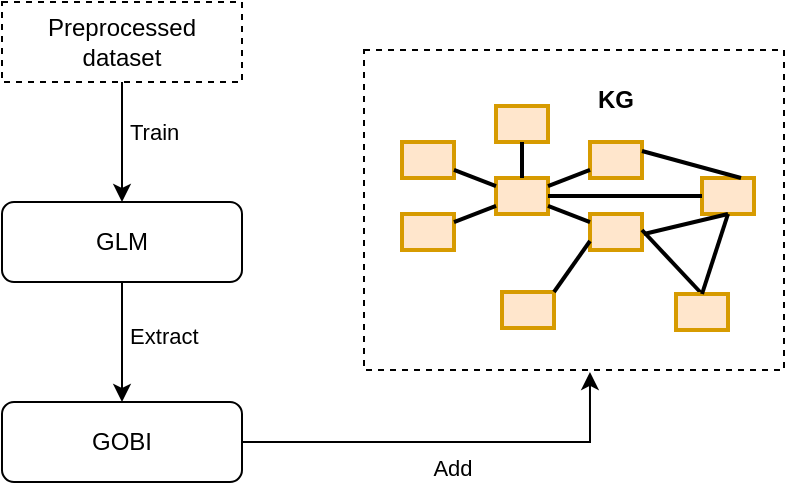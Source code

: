 <mxfile version="21.7.2" type="github">
  <diagram id="C5RBs43oDa-KdzZeNtuy" name="Page-1">
    <mxGraphModel dx="1089" dy="807" grid="1" gridSize="10" guides="1" tooltips="1" connect="1" arrows="1" fold="1" page="1" pageScale="1" pageWidth="827" pageHeight="1169" math="0" shadow="0">
      <root>
        <mxCell id="WIyWlLk6GJQsqaUBKTNV-0" />
        <mxCell id="WIyWlLk6GJQsqaUBKTNV-1" parent="WIyWlLk6GJQsqaUBKTNV-0" />
        <mxCell id="VLkjjHOsaNSiTmbBTy0C-5" style="edgeStyle=orthogonalEdgeStyle;rounded=0;orthogonalLoop=1;jettySize=auto;html=1;exitX=0.5;exitY=1;exitDx=0;exitDy=0;" edge="1" parent="WIyWlLk6GJQsqaUBKTNV-1" source="WIyWlLk6GJQsqaUBKTNV-3" target="VLkjjHOsaNSiTmbBTy0C-4">
          <mxGeometry relative="1" as="geometry" />
        </mxCell>
        <mxCell id="VLkjjHOsaNSiTmbBTy0C-6" value="&amp;nbsp;Extract" style="edgeLabel;html=1;align=left;verticalAlign=middle;resizable=0;points=[];labelPosition=right;verticalLabelPosition=middle;" vertex="1" connectable="0" parent="VLkjjHOsaNSiTmbBTy0C-5">
          <mxGeometry x="-0.1" y="-1" relative="1" as="geometry">
            <mxPoint as="offset" />
          </mxGeometry>
        </mxCell>
        <mxCell id="WIyWlLk6GJQsqaUBKTNV-3" value="GLM" style="rounded=1;whiteSpace=wrap;html=1;fontSize=12;glass=0;strokeWidth=1;shadow=0;" parent="WIyWlLk6GJQsqaUBKTNV-1" vertex="1">
          <mxGeometry x="160" y="260" width="120" height="40" as="geometry" />
        </mxCell>
        <mxCell id="VLkjjHOsaNSiTmbBTy0C-1" value="" style="edgeStyle=orthogonalEdgeStyle;rounded=0;orthogonalLoop=1;jettySize=auto;html=1;" edge="1" parent="WIyWlLk6GJQsqaUBKTNV-1" source="VLkjjHOsaNSiTmbBTy0C-0" target="WIyWlLk6GJQsqaUBKTNV-3">
          <mxGeometry relative="1" as="geometry" />
        </mxCell>
        <mxCell id="VLkjjHOsaNSiTmbBTy0C-2" value="Train" style="edgeLabel;html=1;align=left;verticalAlign=middle;resizable=0;points=[];labelPosition=right;verticalLabelPosition=middle;" vertex="1" connectable="0" parent="VLkjjHOsaNSiTmbBTy0C-1">
          <mxGeometry x="-0.167" y="2" relative="1" as="geometry">
            <mxPoint as="offset" />
          </mxGeometry>
        </mxCell>
        <mxCell id="VLkjjHOsaNSiTmbBTy0C-0" value="Preprocessed&lt;br&gt;dataset" style="rounded=0;whiteSpace=wrap;html=1;dashed=1;" vertex="1" parent="WIyWlLk6GJQsqaUBKTNV-1">
          <mxGeometry x="160" y="160" width="120" height="40" as="geometry" />
        </mxCell>
        <mxCell id="VLkjjHOsaNSiTmbBTy0C-43" style="edgeStyle=orthogonalEdgeStyle;shape=connector;rounded=0;orthogonalLoop=1;jettySize=auto;html=1;exitX=1;exitY=0.5;exitDx=0;exitDy=0;entryX=0.538;entryY=1.006;entryDx=0;entryDy=0;entryPerimeter=0;labelBackgroundColor=default;strokeColor=default;strokeWidth=1;fontFamily=Helvetica;fontSize=11;fontColor=default;endArrow=classic;endFill=1;" edge="1" parent="WIyWlLk6GJQsqaUBKTNV-1" source="VLkjjHOsaNSiTmbBTy0C-4" target="VLkjjHOsaNSiTmbBTy0C-42">
          <mxGeometry relative="1" as="geometry" />
        </mxCell>
        <mxCell id="VLkjjHOsaNSiTmbBTy0C-44" value="Add" style="edgeLabel;html=1;align=center;verticalAlign=top;resizable=0;points=[];fontSize=11;fontFamily=Helvetica;fontColor=default;labelPosition=center;verticalLabelPosition=bottom;" vertex="1" connectable="0" parent="VLkjjHOsaNSiTmbBTy0C-43">
          <mxGeometry relative="1" as="geometry">
            <mxPoint as="offset" />
          </mxGeometry>
        </mxCell>
        <mxCell id="VLkjjHOsaNSiTmbBTy0C-4" value="GOBI" style="rounded=1;whiteSpace=wrap;html=1;fontSize=12;glass=0;strokeWidth=1;shadow=0;" vertex="1" parent="WIyWlLk6GJQsqaUBKTNV-1">
          <mxGeometry x="160" y="360" width="120" height="40" as="geometry" />
        </mxCell>
        <mxCell id="VLkjjHOsaNSiTmbBTy0C-45" value="" style="group" vertex="1" connectable="0" parent="WIyWlLk6GJQsqaUBKTNV-1">
          <mxGeometry x="341" y="184" width="210" height="160" as="geometry" />
        </mxCell>
        <mxCell id="VLkjjHOsaNSiTmbBTy0C-42" value="" style="rounded=0;whiteSpace=wrap;html=1;fontFamily=Helvetica;fontSize=11;fontColor=default;container=1;dashed=1;" vertex="1" parent="VLkjjHOsaNSiTmbBTy0C-45">
          <mxGeometry width="210" height="160" as="geometry" />
        </mxCell>
        <mxCell id="VLkjjHOsaNSiTmbBTy0C-7" value="" style="strokeWidth=2;dashed=0;align=center;fontSize=8;shape=rect;fillColor=#ffe6cc;strokeColor=#d79b00;" vertex="1" parent="VLkjjHOsaNSiTmbBTy0C-45">
          <mxGeometry x="66" y="28" width="26" height="18" as="geometry" />
        </mxCell>
        <mxCell id="VLkjjHOsaNSiTmbBTy0C-8" value="" style="strokeWidth=2;dashed=0;align=center;fontSize=8;shape=rect;fillColor=#ffe6cc;strokeColor=#d79b00;" vertex="1" parent="VLkjjHOsaNSiTmbBTy0C-45">
          <mxGeometry x="19" y="46" width="26" height="18" as="geometry" />
        </mxCell>
        <mxCell id="VLkjjHOsaNSiTmbBTy0C-9" value="" style="strokeWidth=2;dashed=0;align=center;fontSize=8;shape=rect;fillColor=#ffe6cc;strokeColor=#d79b00;" vertex="1" parent="VLkjjHOsaNSiTmbBTy0C-45">
          <mxGeometry x="113" y="46" width="26" height="18" as="geometry" />
        </mxCell>
        <mxCell id="VLkjjHOsaNSiTmbBTy0C-10" value="" style="strokeWidth=2;dashed=0;align=center;fontSize=8;shape=rect;fillColor=#ffe6cc;strokeColor=#d79b00;" vertex="1" parent="VLkjjHOsaNSiTmbBTy0C-45">
          <mxGeometry x="19" y="82" width="26" height="18" as="geometry" />
        </mxCell>
        <mxCell id="VLkjjHOsaNSiTmbBTy0C-11" value="" style="strokeWidth=2;dashed=0;align=center;fontSize=8;shape=rect;fillColor=#ffe6cc;strokeColor=#d79b00;" vertex="1" parent="VLkjjHOsaNSiTmbBTy0C-45">
          <mxGeometry x="113" y="82" width="26" height="18" as="geometry" />
        </mxCell>
        <mxCell id="VLkjjHOsaNSiTmbBTy0C-12" value="" style="strokeWidth=2;dashed=0;align=center;fontSize=8;shape=rect;fillColor=#ffe6cc;strokeColor=#d79b00;" vertex="1" parent="VLkjjHOsaNSiTmbBTy0C-45">
          <mxGeometry x="169" y="64" width="26" height="18" as="geometry" />
        </mxCell>
        <mxCell id="VLkjjHOsaNSiTmbBTy0C-30" style="edgeStyle=none;rounded=0;orthogonalLoop=1;jettySize=auto;html=1;exitX=1;exitY=0.25;exitDx=0;exitDy=0;entryX=0.75;entryY=0;entryDx=0;entryDy=0;endArrow=none;endFill=0;strokeWidth=2;" edge="1" parent="VLkjjHOsaNSiTmbBTy0C-45" source="VLkjjHOsaNSiTmbBTy0C-9" target="VLkjjHOsaNSiTmbBTy0C-12">
          <mxGeometry relative="1" as="geometry" />
        </mxCell>
        <mxCell id="VLkjjHOsaNSiTmbBTy0C-13" value="" style="strokeWidth=2;dashed=0;align=center;fontSize=8;shape=rect;fillColor=#ffe6cc;strokeColor=#d79b00;" vertex="1" parent="VLkjjHOsaNSiTmbBTy0C-45">
          <mxGeometry x="66" y="64" width="26" height="18" as="geometry" />
        </mxCell>
        <mxCell id="VLkjjHOsaNSiTmbBTy0C-14" value="" style="edgeStyle=none;endArrow=none;dashed=0;html=1;strokeWidth=2;rounded=0;" edge="1" source="VLkjjHOsaNSiTmbBTy0C-13" target="VLkjjHOsaNSiTmbBTy0C-7" parent="VLkjjHOsaNSiTmbBTy0C-45">
          <mxGeometry relative="1" as="geometry" />
        </mxCell>
        <mxCell id="VLkjjHOsaNSiTmbBTy0C-15" value="" style="edgeStyle=none;endArrow=none;dashed=0;html=1;strokeWidth=2;rounded=0;" edge="1" source="VLkjjHOsaNSiTmbBTy0C-13" target="VLkjjHOsaNSiTmbBTy0C-8" parent="VLkjjHOsaNSiTmbBTy0C-45">
          <mxGeometry relative="1" as="geometry" />
        </mxCell>
        <mxCell id="VLkjjHOsaNSiTmbBTy0C-16" value="" style="edgeStyle=none;endArrow=none;dashed=0;html=1;strokeWidth=2;rounded=0;" edge="1" source="VLkjjHOsaNSiTmbBTy0C-13" target="VLkjjHOsaNSiTmbBTy0C-9" parent="VLkjjHOsaNSiTmbBTy0C-45">
          <mxGeometry relative="1" as="geometry" />
        </mxCell>
        <mxCell id="VLkjjHOsaNSiTmbBTy0C-17" value="" style="edgeStyle=none;endArrow=none;dashed=0;html=1;strokeWidth=2;rounded=0;" edge="1" source="VLkjjHOsaNSiTmbBTy0C-13" target="VLkjjHOsaNSiTmbBTy0C-10" parent="VLkjjHOsaNSiTmbBTy0C-45">
          <mxGeometry relative="1" as="geometry" />
        </mxCell>
        <mxCell id="VLkjjHOsaNSiTmbBTy0C-18" value="" style="edgeStyle=none;endArrow=none;dashed=0;html=1;strokeWidth=2;rounded=0;" edge="1" source="VLkjjHOsaNSiTmbBTy0C-13" target="VLkjjHOsaNSiTmbBTy0C-11" parent="VLkjjHOsaNSiTmbBTy0C-45">
          <mxGeometry relative="1" as="geometry" />
        </mxCell>
        <mxCell id="VLkjjHOsaNSiTmbBTy0C-19" value="" style="edgeStyle=none;endArrow=none;dashed=0;html=1;strokeWidth=2;rounded=0;" edge="1" source="VLkjjHOsaNSiTmbBTy0C-13" target="VLkjjHOsaNSiTmbBTy0C-12" parent="VLkjjHOsaNSiTmbBTy0C-45">
          <mxGeometry relative="1" as="geometry" />
        </mxCell>
        <mxCell id="VLkjjHOsaNSiTmbBTy0C-23" value="" style="edgeStyle=none;endArrow=none;dashed=0;html=1;strokeWidth=2;rounded=0;entryX=0.5;entryY=1;entryDx=0;entryDy=0;" edge="1" parent="VLkjjHOsaNSiTmbBTy0C-45" target="VLkjjHOsaNSiTmbBTy0C-12">
          <mxGeometry relative="1" as="geometry">
            <mxPoint x="140" y="92" as="sourcePoint" />
            <mxPoint x="217" y="92" as="targetPoint" />
          </mxGeometry>
        </mxCell>
        <mxCell id="VLkjjHOsaNSiTmbBTy0C-31" value="" style="strokeWidth=2;dashed=0;align=center;fontSize=8;shape=rect;fillColor=#ffe6cc;strokeColor=#d79b00;" vertex="1" parent="VLkjjHOsaNSiTmbBTy0C-45">
          <mxGeometry x="69" y="121" width="26" height="18" as="geometry" />
        </mxCell>
        <mxCell id="VLkjjHOsaNSiTmbBTy0C-39" style="edgeStyle=none;shape=connector;rounded=0;orthogonalLoop=1;jettySize=auto;html=1;exitX=0;exitY=0.75;exitDx=0;exitDy=0;entryX=1;entryY=0;entryDx=0;entryDy=0;labelBackgroundColor=default;strokeColor=default;strokeWidth=2;fontFamily=Helvetica;fontSize=11;fontColor=default;endArrow=none;endFill=0;" edge="1" parent="VLkjjHOsaNSiTmbBTy0C-45" source="VLkjjHOsaNSiTmbBTy0C-11" target="VLkjjHOsaNSiTmbBTy0C-31">
          <mxGeometry relative="1" as="geometry" />
        </mxCell>
        <mxCell id="VLkjjHOsaNSiTmbBTy0C-37" style="edgeStyle=none;shape=connector;rounded=0;orthogonalLoop=1;jettySize=auto;html=1;exitX=0.5;exitY=0;exitDx=0;exitDy=0;labelBackgroundColor=default;strokeColor=default;strokeWidth=2;fontFamily=Helvetica;fontSize=11;fontColor=default;endArrow=none;endFill=0;" edge="1" parent="VLkjjHOsaNSiTmbBTy0C-45" source="VLkjjHOsaNSiTmbBTy0C-33">
          <mxGeometry relative="1" as="geometry">
            <mxPoint x="139" y="90" as="targetPoint" />
          </mxGeometry>
        </mxCell>
        <mxCell id="VLkjjHOsaNSiTmbBTy0C-33" value="" style="strokeWidth=2;dashed=0;align=center;fontSize=8;shape=rect;fillColor=#ffe6cc;strokeColor=#d79b00;" vertex="1" parent="VLkjjHOsaNSiTmbBTy0C-45">
          <mxGeometry x="156" y="122" width="26" height="18" as="geometry" />
        </mxCell>
        <mxCell id="VLkjjHOsaNSiTmbBTy0C-40" value="&lt;b&gt;&lt;font style=&quot;font-size: 12px;&quot;&gt;KG&lt;/font&gt;&lt;/b&gt;" style="text;html=1;strokeColor=none;fillColor=none;align=center;verticalAlign=middle;whiteSpace=wrap;rounded=0;fontSize=11;fontFamily=Helvetica;fontColor=default;" vertex="1" parent="VLkjjHOsaNSiTmbBTy0C-45">
          <mxGeometry x="96" y="10" width="60" height="30" as="geometry" />
        </mxCell>
        <mxCell id="VLkjjHOsaNSiTmbBTy0C-36" style="edgeStyle=none;shape=connector;rounded=0;orthogonalLoop=1;jettySize=auto;html=1;exitX=0.5;exitY=1;exitDx=0;exitDy=0;entryX=0.5;entryY=0;entryDx=0;entryDy=0;labelBackgroundColor=default;strokeColor=default;strokeWidth=2;fontFamily=Helvetica;fontSize=11;fontColor=default;endArrow=none;endFill=0;" edge="1" parent="VLkjjHOsaNSiTmbBTy0C-45" source="VLkjjHOsaNSiTmbBTy0C-12" target="VLkjjHOsaNSiTmbBTy0C-33">
          <mxGeometry relative="1" as="geometry" />
        </mxCell>
      </root>
    </mxGraphModel>
  </diagram>
</mxfile>
